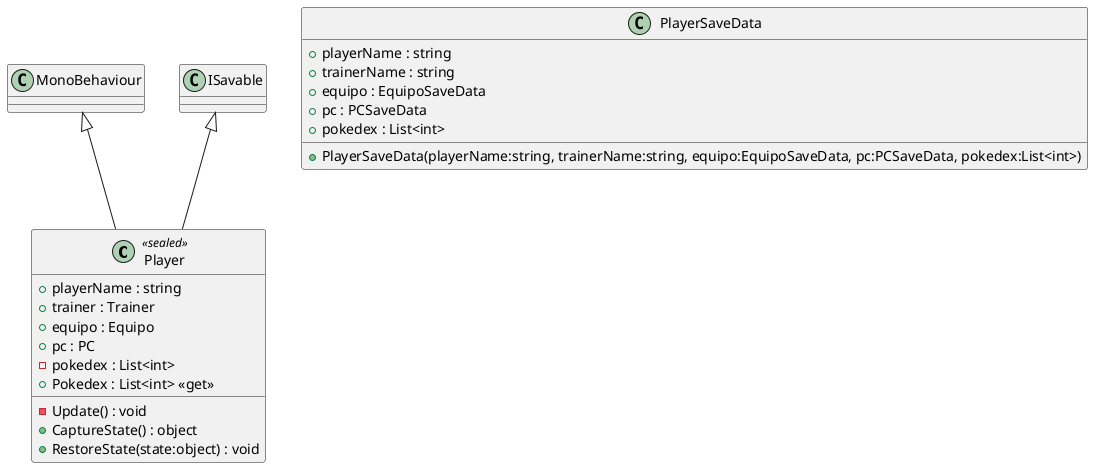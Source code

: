 @startuml
class Player <<sealed>> {
    + playerName : string
    + trainer : Trainer
    + equipo : Equipo
    + pc : PC
    - pokedex : List<int>
    + Pokedex : List<int> <<get>>
    - Update() : void
    + CaptureState() : object
    + RestoreState(state:object) : void
}
class PlayerSaveData {
    + playerName : string
    + trainerName : string
    + equipo : EquipoSaveData
    + pc : PCSaveData
    + pokedex : List<int>
    + PlayerSaveData(playerName:string, trainerName:string, equipo:EquipoSaveData, pc:PCSaveData, pokedex:List<int>)
}
MonoBehaviour <|-- Player
ISavable <|-- Player
@enduml
